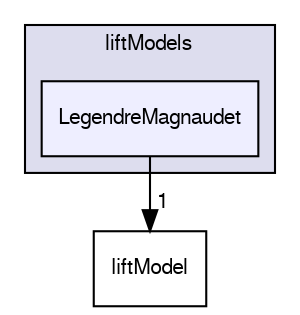 digraph "applications/solvers/multiphase/twoPhaseEulerFoam/interfacialModels/liftModels/LegendreMagnaudet" {
  bgcolor=transparent;
  compound=true
  node [ fontsize="10", fontname="FreeSans"];
  edge [ labelfontsize="10", labelfontname="FreeSans"];
  subgraph clusterdir_1930af04ba8ca8c5e74b60dc9dc3e3d1 {
    graph [ bgcolor="#ddddee", pencolor="black", label="liftModels" fontname="FreeSans", fontsize="10", URL="dir_1930af04ba8ca8c5e74b60dc9dc3e3d1.html"]
  dir_7f0ce98d7a45ed76793b16299ac0b712 [shape=box, label="LegendreMagnaudet", style="filled", fillcolor="#eeeeff", pencolor="black", URL="dir_7f0ce98d7a45ed76793b16299ac0b712.html"];
  }
  dir_46712fbd265a326ee393f01a02faa26d [shape=box label="liftModel" URL="dir_46712fbd265a326ee393f01a02faa26d.html"];
  dir_7f0ce98d7a45ed76793b16299ac0b712->dir_46712fbd265a326ee393f01a02faa26d [headlabel="1", labeldistance=1.5 headhref="dir_000210_000211.html"];
}
